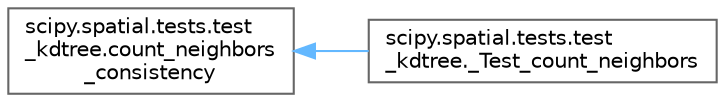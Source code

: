 digraph "Graphical Class Hierarchy"
{
 // LATEX_PDF_SIZE
  bgcolor="transparent";
  edge [fontname=Helvetica,fontsize=10,labelfontname=Helvetica,labelfontsize=10];
  node [fontname=Helvetica,fontsize=10,shape=box,height=0.2,width=0.4];
  rankdir="LR";
  Node0 [id="Node000000",label="scipy.spatial.tests.test\l_kdtree.count_neighbors\l_consistency",height=0.2,width=0.4,color="grey40", fillcolor="white", style="filled",URL="$dc/d32/classscipy_1_1spatial_1_1tests_1_1test__kdtree_1_1count__neighbors__consistency.html",tooltip=" "];
  Node0 -> Node1 [id="edge5363_Node000000_Node000001",dir="back",color="steelblue1",style="solid",tooltip=" "];
  Node1 [id="Node000001",label="scipy.spatial.tests.test\l_kdtree._Test_count_neighbors",height=0.2,width=0.4,color="grey40", fillcolor="white", style="filled",URL="$da/da2/classscipy_1_1spatial_1_1tests_1_1test__kdtree_1_1__Test__count__neighbors.html",tooltip=" "];
}

